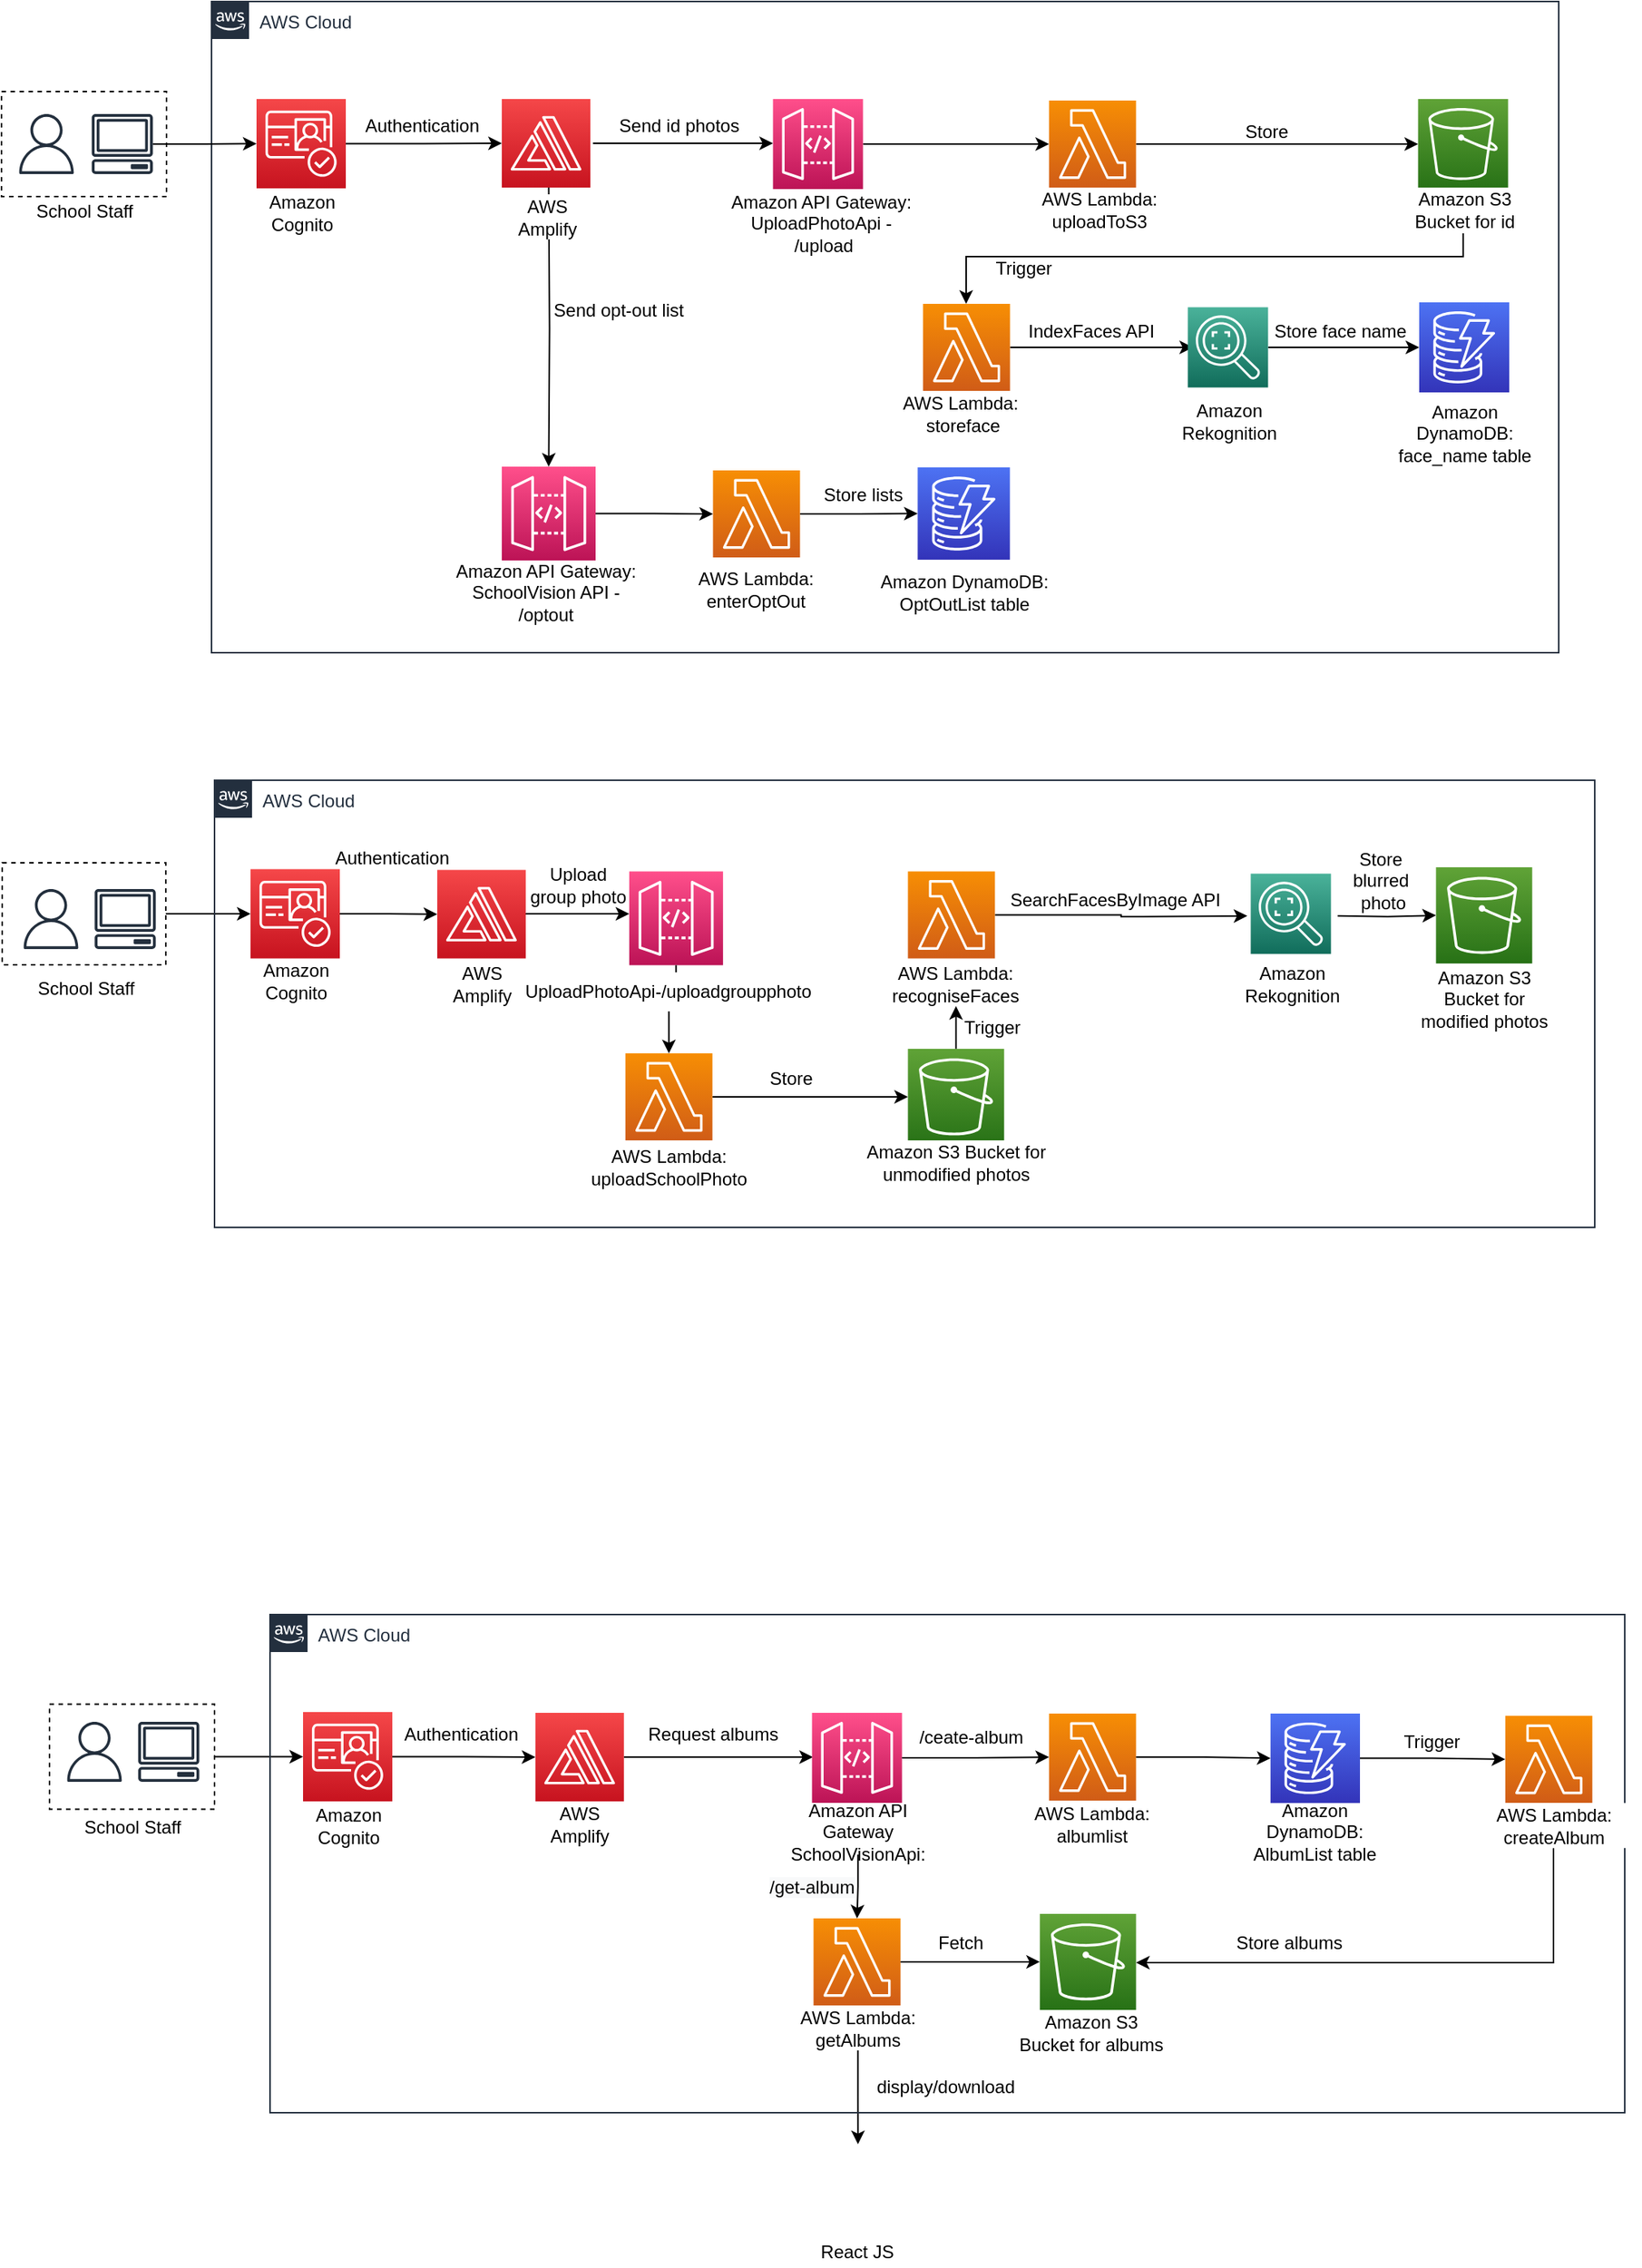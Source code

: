 <mxfile version="16.5.4" type="github">
  <diagram id="0s8Wk6ZnzA-2uvvJdeFV" name="Page-1">
    <mxGraphModel dx="1149" dy="633" grid="0" gridSize="10" guides="1" tooltips="1" connect="1" arrows="1" fold="1" page="1" pageScale="1" pageWidth="1200" pageHeight="1920" math="0" shadow="0">
      <root>
        <mxCell id="0" />
        <mxCell id="1" parent="0" />
        <mxCell id="Q5xUvwP0jopd77sharJf-6" value="AWS Cloud" style="points=[[0,0],[0.25,0],[0.5,0],[0.75,0],[1,0],[1,0.25],[1,0.5],[1,0.75],[1,1],[0.75,1],[0.5,1],[0.25,1],[0,1],[0,0.75],[0,0.5],[0,0.25]];outlineConnect=0;gradientColor=none;html=1;whiteSpace=wrap;fontSize=12;fontStyle=0;container=1;pointerEvents=0;collapsible=0;recursiveResize=0;shape=mxgraph.aws4.group;grIcon=mxgraph.aws4.group_aws_cloud_alt;strokeColor=#232F3E;fillColor=#FFFFFF;verticalAlign=top;align=left;spacingLeft=30;fontColor=#232F3E;dashed=0;" parent="1" vertex="1">
          <mxGeometry x="180" y="100" width="898" height="434" as="geometry" />
        </mxCell>
        <mxCell id="Q5xUvwP0jopd77sharJf-16" style="edgeStyle=orthogonalEdgeStyle;rounded=0;orthogonalLoop=1;jettySize=auto;html=1;" parent="Q5xUvwP0jopd77sharJf-6" target="Q5xUvwP0jopd77sharJf-12" edge="1">
          <mxGeometry relative="1" as="geometry">
            <mxPoint x="254.25" y="94.5" as="sourcePoint" />
          </mxGeometry>
        </mxCell>
        <mxCell id="Q5xUvwP0jopd77sharJf-28" style="edgeStyle=orthogonalEdgeStyle;rounded=0;orthogonalLoop=1;jettySize=auto;html=1;" parent="Q5xUvwP0jopd77sharJf-6" target="Q5xUvwP0jopd77sharJf-3" edge="1">
          <mxGeometry relative="1" as="geometry">
            <mxPoint x="224.75" y="124" as="sourcePoint" />
          </mxGeometry>
        </mxCell>
        <mxCell id="Q5xUvwP0jopd77sharJf-24" style="edgeStyle=orthogonalEdgeStyle;rounded=0;orthogonalLoop=1;jettySize=auto;html=1;" parent="Q5xUvwP0jopd77sharJf-6" source="Q5xUvwP0jopd77sharJf-5" target="Q5xUvwP0jopd77sharJf-4" edge="1">
          <mxGeometry relative="1" as="geometry">
            <Array as="points">
              <mxPoint x="834" y="170" />
              <mxPoint x="503" y="170" />
            </Array>
          </mxGeometry>
        </mxCell>
        <mxCell id="Q5xUvwP0jopd77sharJf-5" value="" style="sketch=0;points=[[0,0,0],[0.25,0,0],[0.5,0,0],[0.75,0,0],[1,0,0],[0,1,0],[0.25,1,0],[0.5,1,0],[0.75,1,0],[1,1,0],[0,0.25,0],[0,0.5,0],[0,0.75,0],[1,0.25,0],[1,0.5,0],[1,0.75,0]];outlineConnect=0;fontColor=#232F3E;gradientColor=#60A337;gradientDirection=north;fillColor=#277116;strokeColor=#ffffff;dashed=0;verticalLabelPosition=bottom;verticalAlign=top;align=center;html=1;fontSize=12;fontStyle=0;aspect=fixed;shape=mxgraph.aws4.resourceIcon;resIcon=mxgraph.aws4.s3;" parent="Q5xUvwP0jopd77sharJf-6" vertex="1">
          <mxGeometry x="804.25" y="65" width="60" height="60" as="geometry" />
        </mxCell>
        <mxCell id="Q5xUvwP0jopd77sharJf-25" style="edgeStyle=orthogonalEdgeStyle;rounded=0;orthogonalLoop=1;jettySize=auto;html=1;" parent="Q5xUvwP0jopd77sharJf-6" source="Q5xUvwP0jopd77sharJf-4" edge="1">
          <mxGeometry relative="1" as="geometry">
            <mxPoint x="654.25" y="230.5" as="targetPoint" />
          </mxGeometry>
        </mxCell>
        <mxCell id="Q5xUvwP0jopd77sharJf-4" value="" style="sketch=0;points=[[0,0,0],[0.25,0,0],[0.5,0,0],[0.75,0,0],[1,0,0],[0,1,0],[0.25,1,0],[0.5,1,0],[0.75,1,0],[1,1,0],[0,0.25,0],[0,0.5,0],[0,0.75,0],[1,0.25,0],[1,0.5,0],[1,0.75,0]];outlineConnect=0;fontColor=#232F3E;gradientColor=#F78E04;gradientDirection=north;fillColor=#D05C17;strokeColor=#ffffff;dashed=0;verticalLabelPosition=bottom;verticalAlign=top;align=center;html=1;fontSize=12;fontStyle=0;aspect=fixed;shape=mxgraph.aws4.resourceIcon;resIcon=mxgraph.aws4.lambda;" parent="Q5xUvwP0jopd77sharJf-6" vertex="1">
          <mxGeometry x="474.25" y="201.5" width="58" height="58" as="geometry" />
        </mxCell>
        <mxCell id="FnyWm62VTVFGa6tfR-ae-3" style="edgeStyle=orthogonalEdgeStyle;rounded=0;orthogonalLoop=1;jettySize=auto;html=1;entryX=0;entryY=0.5;entryDx=0;entryDy=0;entryPerimeter=0;" parent="Q5xUvwP0jopd77sharJf-6" source="Q5xUvwP0jopd77sharJf-3" target="FnyWm62VTVFGa6tfR-ae-2" edge="1">
          <mxGeometry relative="1" as="geometry" />
        </mxCell>
        <mxCell id="Q5xUvwP0jopd77sharJf-3" value="" style="sketch=0;points=[[0,0,0],[0.25,0,0],[0.5,0,0],[0.75,0,0],[1,0,0],[0,1,0],[0.25,1,0],[0.5,1,0],[0.75,1,0],[1,1,0],[0,0.25,0],[0,0.5,0],[0,0.75,0],[1,0.25,0],[1,0.5,0],[1,0.75,0]];outlineConnect=0;fontColor=#232F3E;gradientColor=#FF4F8B;gradientDirection=north;fillColor=#BC1356;strokeColor=#ffffff;dashed=0;verticalLabelPosition=bottom;verticalAlign=top;align=center;html=1;fontSize=12;fontStyle=0;aspect=fixed;shape=mxgraph.aws4.resourceIcon;resIcon=mxgraph.aws4.api_gateway;" parent="Q5xUvwP0jopd77sharJf-6" vertex="1">
          <mxGeometry x="193.5" y="310" width="62.5" height="62.5" as="geometry" />
        </mxCell>
        <mxCell id="Q5xUvwP0jopd77sharJf-1" value="" style="sketch=0;points=[[0,0,0],[0.25,0,0],[0.5,0,0],[0.75,0,0],[1,0,0],[0,1,0],[0.25,1,0],[0.5,1,0],[0.75,1,0],[1,1,0],[0,0.25,0],[0,0.5,0],[0,0.75,0],[1,0.25,0],[1,0.5,0],[1,0.75,0]];outlineConnect=0;fontColor=#232F3E;gradientColor=#4D72F3;gradientDirection=north;fillColor=#3334B9;strokeColor=#ffffff;dashed=0;verticalLabelPosition=bottom;verticalAlign=top;align=center;html=1;fontSize=12;fontStyle=0;aspect=fixed;shape=mxgraph.aws4.resourceIcon;resIcon=mxgraph.aws4.dynamodb;" parent="Q5xUvwP0jopd77sharJf-6" vertex="1">
          <mxGeometry x="805" y="200.5" width="60" height="60" as="geometry" />
        </mxCell>
        <mxCell id="FnyWm62VTVFGa6tfR-ae-7" style="edgeStyle=orthogonalEdgeStyle;rounded=0;orthogonalLoop=1;jettySize=auto;html=1;entryX=0;entryY=0.5;entryDx=0;entryDy=0;entryPerimeter=0;" parent="Q5xUvwP0jopd77sharJf-6" source="Q5xUvwP0jopd77sharJf-12" target="FnyWm62VTVFGa6tfR-ae-6" edge="1">
          <mxGeometry relative="1" as="geometry" />
        </mxCell>
        <mxCell id="Q5xUvwP0jopd77sharJf-12" value="" style="sketch=0;points=[[0,0,0],[0.25,0,0],[0.5,0,0],[0.75,0,0],[1,0,0],[0,1,0],[0.25,1,0],[0.5,1,0],[0.75,1,0],[1,1,0],[0,0.25,0],[0,0.5,0],[0,0.75,0],[1,0.25,0],[1,0.5,0],[1,0.75,0]];outlineConnect=0;fontColor=#232F3E;gradientColor=#FF4F8B;gradientDirection=north;fillColor=#BC1356;strokeColor=#ffffff;dashed=0;verticalLabelPosition=bottom;verticalAlign=top;align=center;html=1;fontSize=12;fontStyle=0;aspect=fixed;shape=mxgraph.aws4.resourceIcon;resIcon=mxgraph.aws4.api_gateway;" parent="Q5xUvwP0jopd77sharJf-6" vertex="1">
          <mxGeometry x="374.25" y="65" width="60" height="60" as="geometry" />
        </mxCell>
        <mxCell id="Q5xUvwP0jopd77sharJf-36" style="edgeStyle=orthogonalEdgeStyle;rounded=0;orthogonalLoop=1;jettySize=auto;html=1;exitX=1;exitY=0.5;exitDx=0;exitDy=0;exitPerimeter=0;" parent="Q5xUvwP0jopd77sharJf-6" source="Q5xUvwP0jopd77sharJf-148" target="Q5xUvwP0jopd77sharJf-1" edge="1">
          <mxGeometry relative="1" as="geometry">
            <mxPoint x="714.47" y="230.5" as="sourcePoint" />
          </mxGeometry>
        </mxCell>
        <mxCell id="Q5xUvwP0jopd77sharJf-17" value="Send id photos&amp;nbsp;" style="text;html=1;align=center;verticalAlign=middle;resizable=0;points=[];autosize=1;strokeColor=none;fillColor=none;" parent="Q5xUvwP0jopd77sharJf-6" vertex="1">
          <mxGeometry x="263" y="73" width="100" height="20" as="geometry" />
        </mxCell>
        <mxCell id="Q5xUvwP0jopd77sharJf-22" value="Trigger" style="text;html=1;align=center;verticalAlign=middle;resizable=0;points=[];autosize=1;strokeColor=none;fillColor=none;" parent="Q5xUvwP0jopd77sharJf-6" vertex="1">
          <mxGeometry x="516" y="167.5" width="50" height="20" as="geometry" />
        </mxCell>
        <mxCell id="Q5xUvwP0jopd77sharJf-30" value="Send opt-out list" style="text;html=1;align=center;verticalAlign=middle;resizable=0;points=[];autosize=1;strokeColor=none;fillColor=none;" parent="Q5xUvwP0jopd77sharJf-6" vertex="1">
          <mxGeometry x="222" y="197" width="97" height="17" as="geometry" />
        </mxCell>
        <mxCell id="Q5xUvwP0jopd77sharJf-34" value="Store lists" style="text;html=1;align=center;verticalAlign=middle;resizable=0;points=[];autosize=1;strokeColor=none;fillColor=none;" parent="Q5xUvwP0jopd77sharJf-6" vertex="1">
          <mxGeometry x="399.25" y="318.75" width="70" height="20" as="geometry" />
        </mxCell>
        <mxCell id="Q5xUvwP0jopd77sharJf-35" value="" style="sketch=0;points=[[0,0,0],[0.25,0,0],[0.5,0,0],[0.75,0,0],[1,0,0],[0,1,0],[0.25,1,0],[0.5,1,0],[0.75,1,0],[1,1,0],[0,0.25,0],[0,0.5,0],[0,0.75,0],[1,0.25,0],[1,0.5,0],[1,0.75,0]];outlineConnect=0;fontColor=#232F3E;gradientColor=#4D72F3;gradientDirection=north;fillColor=#3334B9;strokeColor=#ffffff;dashed=0;verticalLabelPosition=bottom;verticalAlign=top;align=center;html=1;fontSize=12;fontStyle=0;aspect=fixed;shape=mxgraph.aws4.resourceIcon;resIcon=mxgraph.aws4.dynamodb;" parent="Q5xUvwP0jopd77sharJf-6" vertex="1">
          <mxGeometry x="470.68" y="310.5" width="61.5" height="61.5" as="geometry" />
        </mxCell>
        <mxCell id="Q5xUvwP0jopd77sharJf-26" value="IndexFaces API" style="text;html=1;align=center;verticalAlign=middle;resizable=0;points=[];autosize=1;strokeColor=none;fillColor=none;" parent="Q5xUvwP0jopd77sharJf-6" vertex="1">
          <mxGeometry x="536.24" y="210" width="100" height="20" as="geometry" />
        </mxCell>
        <mxCell id="Q5xUvwP0jopd77sharJf-20" value="Store" style="text;html=1;align=center;verticalAlign=middle;resizable=0;points=[];autosize=1;strokeColor=none;fillColor=none;" parent="Q5xUvwP0jopd77sharJf-6" vertex="1">
          <mxGeometry x="683.25" y="76.5" width="40" height="20" as="geometry" />
        </mxCell>
        <mxCell id="Q5xUvwP0jopd77sharJf-37" value="Store face name" style="text;html=1;align=center;verticalAlign=middle;resizable=0;points=[];autosize=1;strokeColor=none;fillColor=none;" parent="Q5xUvwP0jopd77sharJf-6" vertex="1">
          <mxGeometry x="702" y="210" width="100" height="20" as="geometry" />
        </mxCell>
        <mxCell id="Q5xUvwP0jopd77sharJf-128" value="AWS Amplify" style="text;html=1;strokeColor=none;fillColor=#FFFFFF;align=center;verticalAlign=middle;whiteSpace=wrap;rounded=0;" parent="Q5xUvwP0jopd77sharJf-6" vertex="1">
          <mxGeometry x="193.5" y="128.5" width="60" height="30" as="geometry" />
        </mxCell>
        <mxCell id="Q5xUvwP0jopd77sharJf-132" value="Amazon API Gateway:&lt;br&gt;SchoolVision API -&lt;br&gt;/optout" style="text;html=1;strokeColor=none;fillColor=#FFFFFF;align=center;verticalAlign=middle;whiteSpace=wrap;rounded=0;" parent="Q5xUvwP0jopd77sharJf-6" vertex="1">
          <mxGeometry x="159" y="378.75" width="128" height="30" as="geometry" />
        </mxCell>
        <mxCell id="Q5xUvwP0jopd77sharJf-134" value="Amazon API Gateway:&lt;br&gt;UploadPhotoApi -&lt;br&gt;&amp;nbsp;/upload" style="text;html=1;strokeColor=none;fillColor=#FFFFFF;align=center;verticalAlign=middle;whiteSpace=wrap;rounded=0;" parent="Q5xUvwP0jopd77sharJf-6" vertex="1">
          <mxGeometry x="334.13" y="128.5" width="145.12" height="39" as="geometry" />
        </mxCell>
        <mxCell id="Q5xUvwP0jopd77sharJf-136" value="AWS Lambda:&amp;nbsp;&lt;br&gt;storeface" style="text;html=1;strokeColor=none;fillColor=#FFFFFF;align=center;verticalAlign=middle;whiteSpace=wrap;rounded=0;" parent="Q5xUvwP0jopd77sharJf-6" vertex="1">
          <mxGeometry x="450.25" y="259.5" width="102.37" height="30" as="geometry" />
        </mxCell>
        <mxCell id="Q5xUvwP0jopd77sharJf-138" value="Amazon DynamoDB:&lt;br&gt;OptOutList table" style="text;html=1;strokeColor=none;fillColor=#FFFFFF;align=center;verticalAlign=middle;whiteSpace=wrap;rounded=0;" parent="Q5xUvwP0jopd77sharJf-6" vertex="1">
          <mxGeometry x="439.56" y="378.75" width="123.75" height="30" as="geometry" />
        </mxCell>
        <mxCell id="Q5xUvwP0jopd77sharJf-139" value="Amazon DynamoDB:&lt;br&gt;face_name table" style="text;html=1;strokeColor=none;fillColor=#FFFFFF;align=center;verticalAlign=middle;whiteSpace=wrap;rounded=0;" parent="Q5xUvwP0jopd77sharJf-6" vertex="1">
          <mxGeometry x="788.5" y="262.5" width="93" height="50" as="geometry" />
        </mxCell>
        <mxCell id="Q5xUvwP0jopd77sharJf-140" value="Amazon S3 Bucket for id" style="text;html=1;strokeColor=none;fillColor=#FFFFFF;align=center;verticalAlign=middle;whiteSpace=wrap;rounded=0;" parent="Q5xUvwP0jopd77sharJf-6" vertex="1">
          <mxGeometry x="798.5" y="124" width="73" height="30.5" as="geometry" />
        </mxCell>
        <mxCell id="Q5xUvwP0jopd77sharJf-147" value="Amazon Rekognition" style="text;html=1;strokeColor=none;fillColor=#FFFFFF;align=center;verticalAlign=middle;whiteSpace=wrap;rounded=0;" parent="Q5xUvwP0jopd77sharJf-6" vertex="1">
          <mxGeometry x="647.99" y="264.5" width="60.75" height="30" as="geometry" />
        </mxCell>
        <mxCell id="Q5xUvwP0jopd77sharJf-148" value="" style="sketch=0;points=[[0,0,0],[0.25,0,0],[0.5,0,0],[0.75,0,0],[1,0,0],[0,1,0],[0.25,1,0],[0.5,1,0],[0.75,1,0],[1,1,0],[0,0.25,0],[0,0.5,0],[0,0.75,0],[1,0.25,0],[1,0.5,0],[1,0.75,0]];outlineConnect=0;fontColor=#232F3E;gradientColor=#4AB29A;gradientDirection=north;fillColor=#116D5B;strokeColor=#ffffff;dashed=0;verticalLabelPosition=bottom;verticalAlign=top;align=center;html=1;fontSize=12;fontStyle=0;aspect=fixed;shape=mxgraph.aws4.resourceIcon;resIcon=mxgraph.aws4.rekognition_2;labelBackgroundColor=none;" parent="Q5xUvwP0jopd77sharJf-6" vertex="1">
          <mxGeometry x="650.75" y="203.75" width="53.5" height="53.5" as="geometry" />
        </mxCell>
        <mxCell id="UdzQwvJpdMNRFKDEHR6S-1" value="" style="sketch=0;points=[[0,0,0],[0.25,0,0],[0.5,0,0],[0.75,0,0],[1,0,0],[0,1,0],[0.25,1,0],[0.5,1,0],[0.75,1,0],[1,1,0],[0,0.25,0],[0,0.5,0],[0,0.75,0],[1,0.25,0],[1,0.5,0],[1,0.75,0]];outlineConnect=0;fontColor=#232F3E;gradientColor=#F54749;gradientDirection=north;fillColor=#C7131F;strokeColor=#ffffff;dashed=0;verticalLabelPosition=bottom;verticalAlign=top;align=center;html=1;fontSize=12;fontStyle=0;aspect=fixed;shape=mxgraph.aws4.resourceIcon;resIcon=mxgraph.aws4.amplify;" parent="Q5xUvwP0jopd77sharJf-6" vertex="1">
          <mxGeometry x="193.5" y="65" width="59" height="59" as="geometry" />
        </mxCell>
        <mxCell id="FnyWm62VTVFGa6tfR-ae-4" style="edgeStyle=orthogonalEdgeStyle;rounded=0;orthogonalLoop=1;jettySize=auto;html=1;" parent="Q5xUvwP0jopd77sharJf-6" source="FnyWm62VTVFGa6tfR-ae-2" target="Q5xUvwP0jopd77sharJf-35" edge="1">
          <mxGeometry relative="1" as="geometry" />
        </mxCell>
        <mxCell id="FnyWm62VTVFGa6tfR-ae-2" value="" style="sketch=0;points=[[0,0,0],[0.25,0,0],[0.5,0,0],[0.75,0,0],[1,0,0],[0,1,0],[0.25,1,0],[0.5,1,0],[0.75,1,0],[1,1,0],[0,0.25,0],[0,0.5,0],[0,0.75,0],[1,0.25,0],[1,0.5,0],[1,0.75,0]];outlineConnect=0;fontColor=#232F3E;gradientColor=#F78E04;gradientDirection=north;fillColor=#D05C17;strokeColor=#ffffff;dashed=0;verticalLabelPosition=bottom;verticalAlign=top;align=center;html=1;fontSize=12;fontStyle=0;aspect=fixed;shape=mxgraph.aws4.resourceIcon;resIcon=mxgraph.aws4.lambda;" parent="Q5xUvwP0jopd77sharJf-6" vertex="1">
          <mxGeometry x="334.25" y="312.5" width="58" height="58" as="geometry" />
        </mxCell>
        <mxCell id="FnyWm62VTVFGa6tfR-ae-5" value="AWS Lambda:&lt;br&gt;enterOptOut" style="text;html=1;strokeColor=none;fillColor=#FFFFFF;align=center;verticalAlign=middle;whiteSpace=wrap;rounded=0;" parent="Q5xUvwP0jopd77sharJf-6" vertex="1">
          <mxGeometry x="305.37" y="376.75" width="115.75" height="30" as="geometry" />
        </mxCell>
        <mxCell id="FnyWm62VTVFGa6tfR-ae-8" style="edgeStyle=orthogonalEdgeStyle;rounded=0;orthogonalLoop=1;jettySize=auto;html=1;" parent="Q5xUvwP0jopd77sharJf-6" source="FnyWm62VTVFGa6tfR-ae-6" target="Q5xUvwP0jopd77sharJf-5" edge="1">
          <mxGeometry relative="1" as="geometry" />
        </mxCell>
        <mxCell id="FnyWm62VTVFGa6tfR-ae-6" value="" style="sketch=0;points=[[0,0,0],[0.25,0,0],[0.5,0,0],[0.75,0,0],[1,0,0],[0,1,0],[0.25,1,0],[0.5,1,0],[0.75,1,0],[1,1,0],[0,0.25,0],[0,0.5,0],[0,0.75,0],[1,0.25,0],[1,0.5,0],[1,0.75,0]];outlineConnect=0;fontColor=#232F3E;gradientColor=#F78E04;gradientDirection=north;fillColor=#D05C17;strokeColor=#ffffff;dashed=0;verticalLabelPosition=bottom;verticalAlign=top;align=center;html=1;fontSize=12;fontStyle=0;aspect=fixed;shape=mxgraph.aws4.resourceIcon;resIcon=mxgraph.aws4.lambda;" parent="Q5xUvwP0jopd77sharJf-6" vertex="1">
          <mxGeometry x="558.25" y="66" width="58" height="58" as="geometry" />
        </mxCell>
        <mxCell id="FnyWm62VTVFGa6tfR-ae-9" value="AWS Lambda:&lt;br&gt;uploadToS3" style="text;html=1;strokeColor=none;fillColor=#FFFFFF;align=center;verticalAlign=middle;whiteSpace=wrap;rounded=0;" parent="Q5xUvwP0jopd77sharJf-6" vertex="1">
          <mxGeometry x="536.24" y="124" width="111.75" height="30" as="geometry" />
        </mxCell>
        <mxCell id="UbKPj2T2z4bruhZWwoyb-1" style="edgeStyle=orthogonalEdgeStyle;rounded=0;orthogonalLoop=1;jettySize=auto;html=1;entryX=0;entryY=0.5;entryDx=0;entryDy=0;entryPerimeter=0;" edge="1" parent="Q5xUvwP0jopd77sharJf-6" source="udFu75R_qvl8o7ZPTZK6-70" target="UdzQwvJpdMNRFKDEHR6S-1">
          <mxGeometry relative="1" as="geometry" />
        </mxCell>
        <mxCell id="udFu75R_qvl8o7ZPTZK6-70" value="" style="sketch=0;points=[[0,0,0],[0.25,0,0],[0.5,0,0],[0.75,0,0],[1,0,0],[0,1,0],[0.25,1,0],[0.5,1,0],[0.75,1,0],[1,1,0],[0,0.25,0],[0,0.5,0],[0,0.75,0],[1,0.25,0],[1,0.5,0],[1,0.75,0]];outlineConnect=0;fontColor=#232F3E;gradientColor=#F54749;gradientDirection=north;fillColor=#C7131F;strokeColor=#ffffff;dashed=0;verticalLabelPosition=bottom;verticalAlign=top;align=center;html=1;fontSize=12;fontStyle=0;aspect=fixed;shape=mxgraph.aws4.resourceIcon;resIcon=mxgraph.aws4.cognito;" parent="Q5xUvwP0jopd77sharJf-6" vertex="1">
          <mxGeometry x="30" y="65" width="59.5" height="59.5" as="geometry" />
        </mxCell>
        <mxCell id="Q5xUvwP0jopd77sharJf-15" value="Authentication" style="text;html=1;align=center;verticalAlign=middle;resizable=0;points=[];autosize=1;strokeColor=none;fillColor=none;" parent="Q5xUvwP0jopd77sharJf-6" vertex="1">
          <mxGeometry x="95" y="73" width="90" height="20" as="geometry" />
        </mxCell>
        <mxCell id="udFu75R_qvl8o7ZPTZK6-73" value="Amazon &lt;br&gt;Cognito" style="text;html=1;align=center;verticalAlign=middle;resizable=0;points=[];autosize=1;strokeColor=none;fillColor=none;" parent="Q5xUvwP0jopd77sharJf-6" vertex="1">
          <mxGeometry x="32.75" y="125.5" width="54" height="31" as="geometry" />
        </mxCell>
        <mxCell id="Q5xUvwP0jopd77sharJf-113" value="" style="fontStyle=0;dashed=1;fillColor=none;" parent="1" vertex="1">
          <mxGeometry x="40" y="160" width="110" height="70" as="geometry" />
        </mxCell>
        <mxCell id="Q5xUvwP0jopd77sharJf-8" value="" style="sketch=0;outlineConnect=0;fontColor=#232F3E;gradientColor=none;fillColor=#232F3D;strokeColor=none;dashed=0;verticalLabelPosition=bottom;verticalAlign=top;align=center;html=1;fontSize=12;fontStyle=0;aspect=fixed;pointerEvents=1;shape=mxgraph.aws4.user;" parent="1" vertex="1">
          <mxGeometry x="50" y="175" width="40" height="40" as="geometry" />
        </mxCell>
        <mxCell id="udFu75R_qvl8o7ZPTZK6-72" style="edgeStyle=orthogonalEdgeStyle;rounded=0;orthogonalLoop=1;jettySize=auto;html=1;" parent="1" source="Q5xUvwP0jopd77sharJf-9" target="udFu75R_qvl8o7ZPTZK6-70" edge="1">
          <mxGeometry relative="1" as="geometry" />
        </mxCell>
        <mxCell id="Q5xUvwP0jopd77sharJf-9" value="" style="sketch=0;outlineConnect=0;fontColor=#232F3E;gradientColor=none;fillColor=#232F3D;strokeColor=none;dashed=0;verticalLabelPosition=bottom;verticalAlign=top;align=center;html=1;fontSize=12;fontStyle=0;aspect=fixed;pointerEvents=1;shape=mxgraph.aws4.client;" parent="1" vertex="1">
          <mxGeometry x="100" y="175" width="41.06" height="40" as="geometry" />
        </mxCell>
        <mxCell id="UdzQwvJpdMNRFKDEHR6S-3" value="School Staff" style="text;html=1;align=center;verticalAlign=middle;resizable=0;points=[];autosize=1;strokeColor=none;fillColor=none;" parent="1" vertex="1">
          <mxGeometry x="55" y="230" width="80" height="20" as="geometry" />
        </mxCell>
        <mxCell id="udFu75R_qvl8o7ZPTZK6-37" style="edgeStyle=orthogonalEdgeStyle;rounded=0;orthogonalLoop=1;jettySize=auto;html=1;" parent="1" source="udFu75R_qvl8o7ZPTZK6-38" target="udFu75R_qvl8o7ZPTZK6-39" edge="1">
          <mxGeometry relative="1" as="geometry" />
        </mxCell>
        <mxCell id="udFu75R_qvl8o7ZPTZK6-39" value="" style="shape=image;html=1;verticalAlign=top;verticalLabelPosition=bottom;labelBackgroundColor=#ffffff;imageAspect=0;aspect=fixed;image=https://cdn1.iconfinder.com/data/icons/unicons-line-vol-5/24/react-128.png" parent="1" vertex="1">
          <mxGeometry x="575.89" y="1528" width="70" height="70" as="geometry" />
        </mxCell>
        <mxCell id="udFu75R_qvl8o7ZPTZK6-55" value="" style="sketch=0;outlineConnect=0;fontColor=#232F3E;gradientColor=none;fillColor=#232F3D;strokeColor=none;dashed=0;verticalLabelPosition=bottom;verticalAlign=top;align=center;html=1;fontSize=12;fontStyle=0;aspect=fixed;pointerEvents=1;shape=mxgraph.aws4.user;" parent="1" vertex="1">
          <mxGeometry x="53" y="691.5" width="40" height="40" as="geometry" />
        </mxCell>
        <mxCell id="udFu75R_qvl8o7ZPTZK6-57" value="" style="sketch=0;outlineConnect=0;fontColor=#232F3E;gradientColor=none;fillColor=#232F3D;strokeColor=none;dashed=0;verticalLabelPosition=bottom;verticalAlign=top;align=center;html=1;fontSize=12;fontStyle=0;aspect=fixed;pointerEvents=1;shape=mxgraph.aws4.client;" parent="1" vertex="1">
          <mxGeometry x="101.94" y="691.5" width="41.06" height="40" as="geometry" />
        </mxCell>
        <mxCell id="udFu75R_qvl8o7ZPTZK6-58" value="School Staff" style="text;html=1;align=center;verticalAlign=middle;resizable=0;points=[];autosize=1;strokeColor=none;fillColor=none;" parent="1" vertex="1">
          <mxGeometry x="56.06" y="748" width="80" height="20" as="geometry" />
        </mxCell>
        <mxCell id="udFu75R_qvl8o7ZPTZK6-60" value="" style="sketch=0;outlineConnect=0;fontColor=#232F3E;gradientColor=none;fillColor=#232F3D;strokeColor=none;dashed=0;verticalLabelPosition=bottom;verticalAlign=top;align=center;html=1;fontSize=12;fontStyle=0;aspect=fixed;pointerEvents=1;shape=mxgraph.aws4.user;" parent="1" vertex="1">
          <mxGeometry x="82" y="1246.5" width="40" height="40" as="geometry" />
        </mxCell>
        <mxCell id="udFu75R_qvl8o7ZPTZK6-61" value="" style="sketch=0;outlineConnect=0;fontColor=#232F3E;gradientColor=none;fillColor=#232F3D;strokeColor=none;dashed=0;verticalLabelPosition=bottom;verticalAlign=top;align=center;html=1;fontSize=12;fontStyle=0;aspect=fixed;pointerEvents=1;shape=mxgraph.aws4.client;" parent="1" vertex="1">
          <mxGeometry x="130.94" y="1246.5" width="41.06" height="40" as="geometry" />
        </mxCell>
        <mxCell id="udFu75R_qvl8o7ZPTZK6-62" value="School Staff" style="text;html=1;align=center;verticalAlign=middle;resizable=0;points=[];autosize=1;strokeColor=none;fillColor=none;" parent="1" vertex="1">
          <mxGeometry x="87" y="1306.5" width="80" height="20" as="geometry" />
        </mxCell>
        <mxCell id="udFu75R_qvl8o7ZPTZK6-63" value="React JS" style="text;html=1;align=center;verticalAlign=middle;resizable=0;points=[];autosize=1;strokeColor=none;fillColor=none;" parent="1" vertex="1">
          <mxGeometry x="579.51" y="1589.5" width="60" height="20" as="geometry" />
        </mxCell>
        <mxCell id="udFu75R_qvl8o7ZPTZK6-80" style="edgeStyle=orthogonalEdgeStyle;rounded=0;orthogonalLoop=1;jettySize=auto;html=1;" parent="1" source="udFu75R_qvl8o7ZPTZK6-65" target="udFu75R_qvl8o7ZPTZK6-74" edge="1">
          <mxGeometry relative="1" as="geometry" />
        </mxCell>
        <mxCell id="udFu75R_qvl8o7ZPTZK6-65" value="" style="fontStyle=0;dashed=1;fillColor=none;" parent="1" vertex="1">
          <mxGeometry x="40.47" y="674" width="109.06" height="68" as="geometry" />
        </mxCell>
        <mxCell id="UbKPj2T2z4bruhZWwoyb-4" style="edgeStyle=orthogonalEdgeStyle;rounded=0;orthogonalLoop=1;jettySize=auto;html=1;" edge="1" parent="1" source="udFu75R_qvl8o7ZPTZK6-66" target="udFu75R_qvl8o7ZPTZK6-76">
          <mxGeometry relative="1" as="geometry" />
        </mxCell>
        <mxCell id="udFu75R_qvl8o7ZPTZK6-66" value="" style="fontStyle=0;dashed=1;fillColor=none;" parent="1" vertex="1">
          <mxGeometry x="72" y="1234.75" width="110" height="70" as="geometry" />
        </mxCell>
        <mxCell id="udFu75R_qvl8o7ZPTZK6-67" value="AWS Cloud" style="points=[[0,0],[0.25,0],[0.5,0],[0.75,0],[1,0],[1,0.25],[1,0.5],[1,0.75],[1,1],[0.75,1],[0.5,1],[0.25,1],[0,1],[0,0.75],[0,0.5],[0,0.25]];outlineConnect=0;gradientColor=none;html=1;whiteSpace=wrap;fontSize=12;fontStyle=0;container=1;pointerEvents=0;collapsible=0;recursiveResize=0;shape=mxgraph.aws4.group;grIcon=mxgraph.aws4.group_aws_cloud_alt;strokeColor=#232F3E;fillColor=none;verticalAlign=top;align=left;spacingLeft=30;fontColor=#232F3E;dashed=0;" parent="1" vertex="1">
          <mxGeometry x="182" y="619" width="920" height="298" as="geometry" />
        </mxCell>
        <mxCell id="udFu75R_qvl8o7ZPTZK6-8" value="Authentication" style="text;html=1;align=center;verticalAlign=middle;resizable=0;points=[];autosize=1;strokeColor=none;fillColor=none;" parent="udFu75R_qvl8o7ZPTZK6-67" vertex="1">
          <mxGeometry x="73" y="42.25" width="90" height="20" as="geometry" />
        </mxCell>
        <mxCell id="udFu75R_qvl8o7ZPTZK6-75" value="Amazon &lt;br&gt;Cognito" style="text;html=1;align=center;verticalAlign=middle;resizable=0;points=[];autosize=1;strokeColor=none;fillColor=none;" parent="udFu75R_qvl8o7ZPTZK6-67" vertex="1">
          <mxGeometry x="26.75" y="118.75" width="54" height="31" as="geometry" />
        </mxCell>
        <mxCell id="UbKPj2T2z4bruhZWwoyb-2" style="edgeStyle=orthogonalEdgeStyle;rounded=0;orthogonalLoop=1;jettySize=auto;html=1;" edge="1" parent="udFu75R_qvl8o7ZPTZK6-67" source="udFu75R_qvl8o7ZPTZK6-74" target="udFu75R_qvl8o7ZPTZK6-24">
          <mxGeometry relative="1" as="geometry" />
        </mxCell>
        <mxCell id="udFu75R_qvl8o7ZPTZK6-74" value="" style="sketch=0;points=[[0,0,0],[0.25,0,0],[0.5,0,0],[0.75,0,0],[1,0,0],[0,1,0],[0.25,1,0],[0.5,1,0],[0.75,1,0],[1,1,0],[0,0.25,0],[0,0.5,0],[0,0.75,0],[1,0.25,0],[1,0.5,0],[1,0.75,0]];outlineConnect=0;fontColor=#232F3E;gradientColor=#F54749;gradientDirection=north;fillColor=#C7131F;strokeColor=#ffffff;dashed=0;verticalLabelPosition=bottom;verticalAlign=top;align=center;html=1;fontSize=12;fontStyle=0;aspect=fixed;shape=mxgraph.aws4.resourceIcon;resIcon=mxgraph.aws4.cognito;" parent="udFu75R_qvl8o7ZPTZK6-67" vertex="1">
          <mxGeometry x="24" y="59.25" width="59.5" height="59.5" as="geometry" />
        </mxCell>
        <mxCell id="udFu75R_qvl8o7ZPTZK6-1" value="" style="sketch=0;points=[[0,0,0],[0.25,0,0],[0.5,0,0],[0.75,0,0],[1,0,0],[0,1,0],[0.25,1,0],[0.5,1,0],[0.75,1,0],[1,1,0],[0,0.25,0],[0,0.5,0],[0,0.75,0],[1,0.25,0],[1,0.5,0],[1,0.75,0]];outlineConnect=0;fontColor=#232F3E;gradientColor=#FF4F8B;gradientDirection=north;fillColor=#BC1356;strokeColor=#ffffff;dashed=0;verticalLabelPosition=bottom;verticalAlign=top;align=center;html=1;fontSize=12;fontStyle=0;aspect=fixed;shape=mxgraph.aws4.resourceIcon;resIcon=mxgraph.aws4.api_gateway;" parent="udFu75R_qvl8o7ZPTZK6-67" vertex="1">
          <mxGeometry x="276.44" y="60.75" width="62.5" height="62.5" as="geometry" />
        </mxCell>
        <mxCell id="udFu75R_qvl8o7ZPTZK6-2" style="edgeStyle=orthogonalEdgeStyle;rounded=0;orthogonalLoop=1;jettySize=auto;html=1;" parent="udFu75R_qvl8o7ZPTZK6-67" source="udFu75R_qvl8o7ZPTZK6-3" edge="1">
          <mxGeometry relative="1" as="geometry">
            <mxPoint x="688.44" y="90.435" as="targetPoint" />
          </mxGeometry>
        </mxCell>
        <mxCell id="udFu75R_qvl8o7ZPTZK6-3" value="" style="sketch=0;points=[[0,0,0],[0.25,0,0],[0.5,0,0],[0.75,0,0],[1,0,0],[0,1,0],[0.25,1,0],[0.5,1,0],[0.75,1,0],[1,1,0],[0,0.25,0],[0,0.5,0],[0,0.75,0],[1,0.25,0],[1,0.5,0],[1,0.75,0]];outlineConnect=0;fontColor=#232F3E;gradientColor=#F78E04;gradientDirection=north;fillColor=#D05C17;strokeColor=#ffffff;dashed=0;verticalLabelPosition=bottom;verticalAlign=top;align=center;html=1;fontSize=12;fontStyle=0;aspect=fixed;shape=mxgraph.aws4.resourceIcon;resIcon=mxgraph.aws4.lambda;" parent="udFu75R_qvl8o7ZPTZK6-67" vertex="1">
          <mxGeometry x="462.19" y="60.75" width="58" height="58" as="geometry" />
        </mxCell>
        <mxCell id="udFu75R_qvl8o7ZPTZK6-4" value="" style="edgeStyle=orthogonalEdgeStyle;rounded=0;orthogonalLoop=1;jettySize=auto;html=1;" parent="udFu75R_qvl8o7ZPTZK6-67" target="udFu75R_qvl8o7ZPTZK6-6" edge="1">
          <mxGeometry relative="1" as="geometry">
            <mxPoint x="748.66" y="90.435" as="sourcePoint" />
          </mxGeometry>
        </mxCell>
        <mxCell id="udFu75R_qvl8o7ZPTZK6-5" style="edgeStyle=orthogonalEdgeStyle;rounded=0;orthogonalLoop=1;jettySize=auto;html=1;" parent="udFu75R_qvl8o7ZPTZK6-67" target="udFu75R_qvl8o7ZPTZK6-1" edge="1">
          <mxGeometry relative="1" as="geometry">
            <mxPoint x="238.44" y="89" as="sourcePoint" />
            <Array as="points">
              <mxPoint x="198.44" y="89" />
              <mxPoint x="198.44" y="89" />
            </Array>
          </mxGeometry>
        </mxCell>
        <mxCell id="udFu75R_qvl8o7ZPTZK6-6" value="" style="sketch=0;points=[[0,0,0],[0.25,0,0],[0.5,0,0],[0.75,0,0],[1,0,0],[0,1,0],[0.25,1,0],[0.5,1,0],[0.75,1,0],[1,1,0],[0,0.25,0],[0,0.5,0],[0,0.75,0],[1,0.25,0],[1,0.5,0],[1,0.75,0]];outlineConnect=0;fontColor=#232F3E;gradientColor=#60A337;gradientDirection=north;fillColor=#277116;strokeColor=#ffffff;dashed=0;verticalLabelPosition=bottom;verticalAlign=top;align=center;html=1;fontSize=12;fontStyle=0;aspect=fixed;shape=mxgraph.aws4.resourceIcon;resIcon=mxgraph.aws4.s3;" parent="udFu75R_qvl8o7ZPTZK6-67" vertex="1">
          <mxGeometry x="814.19" y="58" width="64.12" height="64.12" as="geometry" />
        </mxCell>
        <mxCell id="udFu75R_qvl8o7ZPTZK6-7" value="SearchFacesByImage API" style="text;html=1;align=center;verticalAlign=middle;resizable=0;points=[];autosize=1;strokeColor=none;fillColor=none;" parent="udFu75R_qvl8o7ZPTZK6-67" vertex="1">
          <mxGeometry x="520.19" y="70" width="160" height="20" as="geometry" />
        </mxCell>
        <mxCell id="udFu75R_qvl8o7ZPTZK6-9" value="AWS Amplify" style="text;html=1;strokeColor=none;fillColor=#FFFFFF;align=center;verticalAlign=middle;whiteSpace=wrap;rounded=0;" parent="udFu75R_qvl8o7ZPTZK6-67" vertex="1">
          <mxGeometry x="148.44" y="120.5" width="60.75" height="30" as="geometry" />
        </mxCell>
        <mxCell id="udFu75R_qvl8o7ZPTZK6-10" value="AWS Lambda:&lt;br&gt;recogniseFaces" style="text;html=1;strokeColor=none;fillColor=#FFFFFF;align=center;verticalAlign=middle;whiteSpace=wrap;rounded=0;" parent="udFu75R_qvl8o7ZPTZK6-67" vertex="1">
          <mxGeometry x="450.24" y="120.5" width="88" height="30" as="geometry" />
        </mxCell>
        <mxCell id="udFu75R_qvl8o7ZPTZK6-11" value="Amazon S3 Bucket for modified photos" style="text;html=1;strokeColor=none;fillColor=#FFFFFF;align=center;verticalAlign=middle;whiteSpace=wrap;rounded=0;" parent="udFu75R_qvl8o7ZPTZK6-67" vertex="1">
          <mxGeometry x="796.62" y="131" width="99.25" height="30" as="geometry" />
        </mxCell>
        <mxCell id="udFu75R_qvl8o7ZPTZK6-12" value="" style="sketch=0;points=[[0,0,0],[0.25,0,0],[0.5,0,0],[0.75,0,0],[1,0,0],[0,1,0],[0.25,1,0],[0.5,1,0],[0.75,1,0],[1,1,0],[0,0.25,0],[0,0.5,0],[0,0.75,0],[1,0.25,0],[1,0.5,0],[1,0.75,0]];outlineConnect=0;fontColor=#232F3E;gradientColor=#4AB29A;gradientDirection=north;fillColor=#116D5B;strokeColor=#ffffff;dashed=0;verticalLabelPosition=bottom;verticalAlign=top;align=center;html=1;fontSize=12;fontStyle=0;aspect=fixed;shape=mxgraph.aws4.resourceIcon;resIcon=mxgraph.aws4.rekognition_2;labelBackgroundColor=none;" parent="udFu75R_qvl8o7ZPTZK6-67" vertex="1">
          <mxGeometry x="690.69" y="62.25" width="53.5" height="53.5" as="geometry" />
        </mxCell>
        <mxCell id="udFu75R_qvl8o7ZPTZK6-13" value="Amazon Rekognition" style="text;html=1;strokeColor=none;fillColor=#FFFFFF;align=center;verticalAlign=middle;whiteSpace=wrap;rounded=0;" parent="udFu75R_qvl8o7ZPTZK6-67" vertex="1">
          <mxGeometry x="688.44" y="120.5" width="60.75" height="30" as="geometry" />
        </mxCell>
        <mxCell id="udFu75R_qvl8o7ZPTZK6-14" style="edgeStyle=orthogonalEdgeStyle;rounded=0;orthogonalLoop=1;jettySize=auto;html=1;entryX=0.5;entryY=1;entryDx=0;entryDy=0;" parent="udFu75R_qvl8o7ZPTZK6-67" source="udFu75R_qvl8o7ZPTZK6-15" target="udFu75R_qvl8o7ZPTZK6-10" edge="1">
          <mxGeometry relative="1" as="geometry" />
        </mxCell>
        <mxCell id="udFu75R_qvl8o7ZPTZK6-15" value="" style="sketch=0;points=[[0,0,0],[0.25,0,0],[0.5,0,0],[0.75,0,0],[1,0,0],[0,1,0],[0.25,1,0],[0.5,1,0],[0.75,1,0],[1,1,0],[0,0.25,0],[0,0.5,0],[0,0.75,0],[1,0.25,0],[1,0.5,0],[1,0.75,0]];outlineConnect=0;fontColor=#232F3E;gradientColor=#60A337;gradientDirection=north;fillColor=#277116;strokeColor=#ffffff;dashed=0;verticalLabelPosition=bottom;verticalAlign=top;align=center;html=1;fontSize=12;fontStyle=0;aspect=fixed;shape=mxgraph.aws4.resourceIcon;resIcon=mxgraph.aws4.s3;" parent="udFu75R_qvl8o7ZPTZK6-67" vertex="1">
          <mxGeometry x="462.19" y="178.94" width="64.12" height="64.12" as="geometry" />
        </mxCell>
        <mxCell id="udFu75R_qvl8o7ZPTZK6-16" value="Amazon S3 Bucket for unmodified photos" style="text;html=1;strokeColor=none;fillColor=#FFFFFF;align=center;verticalAlign=middle;whiteSpace=wrap;rounded=0;" parent="udFu75R_qvl8o7ZPTZK6-67" vertex="1">
          <mxGeometry x="425.96" y="240" width="136.57" height="30" as="geometry" />
        </mxCell>
        <mxCell id="udFu75R_qvl8o7ZPTZK6-17" value="Store" style="text;html=1;align=center;verticalAlign=middle;resizable=0;points=[];autosize=1;strokeColor=none;fillColor=none;" parent="udFu75R_qvl8o7ZPTZK6-67" vertex="1">
          <mxGeometry x="364.44" y="190" width="39" height="17" as="geometry" />
        </mxCell>
        <mxCell id="udFu75R_qvl8o7ZPTZK6-18" value="Trigger" style="text;html=1;align=center;verticalAlign=middle;resizable=0;points=[];autosize=1;strokeColor=none;fillColor=none;" parent="udFu75R_qvl8o7ZPTZK6-67" vertex="1">
          <mxGeometry x="494.44" y="156" width="47" height="17" as="geometry" />
        </mxCell>
        <mxCell id="udFu75R_qvl8o7ZPTZK6-24" value="" style="sketch=0;points=[[0,0,0],[0.25,0,0],[0.5,0,0],[0.75,0,0],[1,0,0],[0,1,0],[0.25,1,0],[0.5,1,0],[0.75,1,0],[1,1,0],[0,0.25,0],[0,0.5,0],[0,0.75,0],[1,0.25,0],[1,0.5,0],[1,0.75,0]];outlineConnect=0;fontColor=#232F3E;gradientColor=#F54749;gradientDirection=north;fillColor=#C7131F;strokeColor=#ffffff;dashed=0;verticalLabelPosition=bottom;verticalAlign=top;align=center;html=1;fontSize=12;fontStyle=0;aspect=fixed;shape=mxgraph.aws4.resourceIcon;resIcon=mxgraph.aws4.amplify;" parent="udFu75R_qvl8o7ZPTZK6-67" vertex="1">
          <mxGeometry x="148.44" y="59.75" width="59" height="59" as="geometry" />
        </mxCell>
        <mxCell id="udFu75R_qvl8o7ZPTZK6-25" style="edgeStyle=orthogonalEdgeStyle;rounded=0;orthogonalLoop=1;jettySize=auto;html=1;entryX=0;entryY=0.5;entryDx=0;entryDy=0;entryPerimeter=0;" parent="udFu75R_qvl8o7ZPTZK6-67" source="udFu75R_qvl8o7ZPTZK6-26" target="udFu75R_qvl8o7ZPTZK6-15" edge="1">
          <mxGeometry relative="1" as="geometry" />
        </mxCell>
        <mxCell id="udFu75R_qvl8o7ZPTZK6-26" value="" style="sketch=0;points=[[0,0,0],[0.25,0,0],[0.5,0,0],[0.75,0,0],[1,0,0],[0,1,0],[0.25,1,0],[0.5,1,0],[0.75,1,0],[1,1,0],[0,0.25,0],[0,0.5,0],[0,0.75,0],[1,0.25,0],[1,0.5,0],[1,0.75,0]];outlineConnect=0;fontColor=#232F3E;gradientColor=#F78E04;gradientDirection=north;fillColor=#D05C17;strokeColor=#ffffff;dashed=0;verticalLabelPosition=bottom;verticalAlign=top;align=center;html=1;fontSize=12;fontStyle=0;aspect=fixed;shape=mxgraph.aws4.resourceIcon;resIcon=mxgraph.aws4.lambda;" parent="udFu75R_qvl8o7ZPTZK6-67" vertex="1">
          <mxGeometry x="273.88" y="182" width="58" height="58" as="geometry" />
        </mxCell>
        <mxCell id="udFu75R_qvl8o7ZPTZK6-28" value="" style="edgeStyle=orthogonalEdgeStyle;rounded=0;orthogonalLoop=1;jettySize=auto;html=1;endArrow=none;" parent="udFu75R_qvl8o7ZPTZK6-67" source="udFu75R_qvl8o7ZPTZK6-1" target="udFu75R_qvl8o7ZPTZK6-30" edge="1">
          <mxGeometry relative="1" as="geometry">
            <mxPoint x="307.74" y="123.25" as="sourcePoint" />
            <mxPoint x="307.74" y="174" as="targetPoint" />
          </mxGeometry>
        </mxCell>
        <mxCell id="udFu75R_qvl8o7ZPTZK6-29" style="edgeStyle=orthogonalEdgeStyle;rounded=0;orthogonalLoop=1;jettySize=auto;html=1;entryX=0.5;entryY=0;entryDx=0;entryDy=0;entryPerimeter=0;" parent="udFu75R_qvl8o7ZPTZK6-67" source="udFu75R_qvl8o7ZPTZK6-30" target="udFu75R_qvl8o7ZPTZK6-26" edge="1">
          <mxGeometry relative="1" as="geometry" />
        </mxCell>
        <mxCell id="udFu75R_qvl8o7ZPTZK6-30" value="UploadPhotoApi-/uploadgroupphoto" style="text;html=1;strokeColor=none;fillColor=#FFFFFF;align=center;verticalAlign=middle;whiteSpace=wrap;rounded=0;" parent="udFu75R_qvl8o7ZPTZK6-67" vertex="1">
          <mxGeometry x="230.32" y="128" width="145.12" height="26" as="geometry" />
        </mxCell>
        <mxCell id="udFu75R_qvl8o7ZPTZK6-27" value="Upload &lt;br&gt;group photo" style="text;html=1;align=center;verticalAlign=middle;resizable=0;points=[];autosize=1;strokeColor=none;fillColor=none;" parent="udFu75R_qvl8o7ZPTZK6-67" vertex="1">
          <mxGeometry x="204.5" y="54" width="74" height="31" as="geometry" />
        </mxCell>
        <mxCell id="udFu75R_qvl8o7ZPTZK6-31" value="AWS Lambda:&lt;br&gt;uploadSchoolPhoto" style="text;html=1;strokeColor=none;fillColor=#FFFFFF;align=center;verticalAlign=middle;whiteSpace=wrap;rounded=0;" parent="udFu75R_qvl8o7ZPTZK6-67" vertex="1">
          <mxGeometry x="236.94" y="243.06" width="131.87" height="30" as="geometry" />
        </mxCell>
        <mxCell id="udFu75R_qvl8o7ZPTZK6-64" value="Store&lt;br&gt;blurred&lt;br&gt;&amp;nbsp;photo" style="text;html=1;align=center;verticalAlign=middle;resizable=0;points=[];autosize=1;strokeColor=none;fillColor=none;" parent="udFu75R_qvl8o7ZPTZK6-67" vertex="1">
          <mxGeometry x="752" y="42.25" width="50" height="50" as="geometry" />
        </mxCell>
        <mxCell id="udFu75R_qvl8o7ZPTZK6-69" value="AWS Cloud" style="points=[[0,0],[0.25,0],[0.5,0],[0.75,0],[1,0],[1,0.25],[1,0.5],[1,0.75],[1,1],[0.75,1],[0.5,1],[0.25,1],[0,1],[0,0.75],[0,0.5],[0,0.25]];outlineConnect=0;gradientColor=none;html=1;whiteSpace=wrap;fontSize=12;fontStyle=0;container=1;pointerEvents=0;collapsible=0;recursiveResize=0;shape=mxgraph.aws4.group;grIcon=mxgraph.aws4.group_aws_cloud_alt;strokeColor=#232F3E;fillColor=none;verticalAlign=top;align=left;spacingLeft=30;fontColor=#232F3E;dashed=0;" parent="1" vertex="1">
          <mxGeometry x="219" y="1175" width="903" height="332" as="geometry" />
        </mxCell>
        <mxCell id="UbKPj2T2z4bruhZWwoyb-3" style="edgeStyle=orthogonalEdgeStyle;rounded=0;orthogonalLoop=1;jettySize=auto;html=1;" edge="1" parent="udFu75R_qvl8o7ZPTZK6-69" source="udFu75R_qvl8o7ZPTZK6-76" target="udFu75R_qvl8o7ZPTZK6-20">
          <mxGeometry relative="1" as="geometry" />
        </mxCell>
        <mxCell id="udFu75R_qvl8o7ZPTZK6-76" value="" style="sketch=0;points=[[0,0,0],[0.25,0,0],[0.5,0,0],[0.75,0,0],[1,0,0],[0,1,0],[0.25,1,0],[0.5,1,0],[0.75,1,0],[1,1,0],[0,0.25,0],[0,0.5,0],[0,0.75,0],[1,0.25,0],[1,0.5,0],[1,0.75,0]];outlineConnect=0;fontColor=#232F3E;gradientColor=#F54749;gradientDirection=north;fillColor=#C7131F;strokeColor=#ffffff;dashed=0;verticalLabelPosition=bottom;verticalAlign=top;align=center;html=1;fontSize=12;fontStyle=0;aspect=fixed;shape=mxgraph.aws4.resourceIcon;resIcon=mxgraph.aws4.cognito;" parent="udFu75R_qvl8o7ZPTZK6-69" vertex="1">
          <mxGeometry x="22" y="65" width="59.5" height="59.5" as="geometry" />
        </mxCell>
        <mxCell id="udFu75R_qvl8o7ZPTZK6-77" value="Amazon &lt;br&gt;Cognito" style="text;html=1;align=center;verticalAlign=middle;resizable=0;points=[];autosize=1;strokeColor=none;fillColor=none;" parent="udFu75R_qvl8o7ZPTZK6-69" vertex="1">
          <mxGeometry x="24.75" y="125.12" width="54" height="31" as="geometry" />
        </mxCell>
        <mxCell id="udFu75R_qvl8o7ZPTZK6-19" style="edgeStyle=orthogonalEdgeStyle;rounded=0;orthogonalLoop=1;jettySize=auto;html=1;" parent="udFu75R_qvl8o7ZPTZK6-69" source="udFu75R_qvl8o7ZPTZK6-20" edge="1">
          <mxGeometry relative="1" as="geometry">
            <mxPoint x="361.88" y="95.0" as="targetPoint" />
          </mxGeometry>
        </mxCell>
        <mxCell id="udFu75R_qvl8o7ZPTZK6-20" value="" style="sketch=0;points=[[0,0,0],[0.25,0,0],[0.5,0,0],[0.75,0,0],[1,0,0],[0,1,0],[0.25,1,0],[0.5,1,0],[0.75,1,0],[1,1,0],[0,0.25,0],[0,0.5,0],[0,0.75,0],[1,0.25,0],[1,0.5,0],[1,0.75,0]];outlineConnect=0;fontColor=#232F3E;gradientColor=#F54749;gradientDirection=north;fillColor=#C7131F;strokeColor=#ffffff;dashed=0;verticalLabelPosition=bottom;verticalAlign=top;align=center;html=1;fontSize=12;fontStyle=0;aspect=fixed;shape=mxgraph.aws4.resourceIcon;resIcon=mxgraph.aws4.amplify;" parent="udFu75R_qvl8o7ZPTZK6-69" vertex="1">
          <mxGeometry x="176.88" y="65.5" width="59" height="59" as="geometry" />
        </mxCell>
        <mxCell id="udFu75R_qvl8o7ZPTZK6-21" value="AWS Amplify" style="text;html=1;strokeColor=none;fillColor=#FFFFFF;align=center;verticalAlign=middle;whiteSpace=wrap;rounded=0;" parent="udFu75R_qvl8o7ZPTZK6-69" vertex="1">
          <mxGeometry x="176.01" y="125.12" width="60.75" height="30" as="geometry" />
        </mxCell>
        <mxCell id="udFu75R_qvl8o7ZPTZK6-23" value="Request albums" style="text;html=1;align=center;verticalAlign=middle;resizable=0;points=[];autosize=1;strokeColor=none;fillColor=none;" parent="udFu75R_qvl8o7ZPTZK6-69" vertex="1">
          <mxGeometry x="245.13" y="70" width="100" height="20" as="geometry" />
        </mxCell>
        <mxCell id="udFu75R_qvl8o7ZPTZK6-33" value="" style="sketch=0;points=[[0,0,0],[0.25,0,0],[0.5,0,0],[0.75,0,0],[1,0,0],[0,1,0],[0.25,1,0],[0.5,1,0],[0.75,1,0],[1,1,0],[0,0.25,0],[0,0.5,0],[0,0.75,0],[1,0.25,0],[1,0.5,0],[1,0.75,0]];outlineConnect=0;fontColor=#232F3E;gradientColor=#FF4F8B;gradientDirection=north;fillColor=#BC1356;strokeColor=#ffffff;dashed=0;verticalLabelPosition=bottom;verticalAlign=top;align=center;html=1;fontSize=12;fontStyle=0;aspect=fixed;shape=mxgraph.aws4.resourceIcon;resIcon=mxgraph.aws4.api_gateway;" parent="udFu75R_qvl8o7ZPTZK6-69" vertex="1">
          <mxGeometry x="361.26" y="65.5" width="60" height="60" as="geometry" />
        </mxCell>
        <mxCell id="udFu75R_qvl8o7ZPTZK6-36" value="" style="sketch=0;points=[[0,0,0],[0.25,0,0],[0.5,0,0],[0.75,0,0],[1,0,0],[0,1,0],[0.25,1,0],[0.5,1,0],[0.75,1,0],[1,1,0],[0,0.25,0],[0,0.5,0],[0,0.75,0],[1,0.25,0],[1,0.5,0],[1,0.75,0]];outlineConnect=0;fontColor=#232F3E;gradientColor=#F78E04;gradientDirection=north;fillColor=#D05C17;strokeColor=#ffffff;dashed=0;verticalLabelPosition=bottom;verticalAlign=top;align=center;html=1;fontSize=12;fontStyle=0;aspect=fixed;shape=mxgraph.aws4.resourceIcon;resIcon=mxgraph.aws4.lambda;" parent="udFu75R_qvl8o7ZPTZK6-69" vertex="1">
          <mxGeometry x="362.26" y="202.5" width="58" height="58" as="geometry" />
        </mxCell>
        <mxCell id="udFu75R_qvl8o7ZPTZK6-38" value="AWS Lambda:&lt;br&gt;getAlbums" style="text;html=1;strokeColor=none;fillColor=#FFFFFF;align=center;verticalAlign=middle;whiteSpace=wrap;rounded=0;" parent="udFu75R_qvl8o7ZPTZK6-69" vertex="1">
          <mxGeometry x="341.82" y="260.5" width="100.13" height="30" as="geometry" />
        </mxCell>
        <mxCell id="udFu75R_qvl8o7ZPTZK6-41" value="" style="sketch=0;points=[[0,0,0],[0.25,0,0],[0.5,0,0],[0.75,0,0],[1,0,0],[0,1,0],[0.25,1,0],[0.5,1,0],[0.75,1,0],[1,1,0],[0,0.25,0],[0,0.5,0],[0,0.75,0],[1,0.25,0],[1,0.5,0],[1,0.75,0]];outlineConnect=0;fontColor=#232F3E;gradientColor=#F78E04;gradientDirection=north;fillColor=#D05C17;strokeColor=#ffffff;dashed=0;verticalLabelPosition=bottom;verticalAlign=top;align=center;html=1;fontSize=12;fontStyle=0;aspect=fixed;shape=mxgraph.aws4.resourceIcon;resIcon=mxgraph.aws4.lambda;" parent="udFu75R_qvl8o7ZPTZK6-69" vertex="1">
          <mxGeometry x="519.26" y="66" width="58" height="58" as="geometry" />
        </mxCell>
        <mxCell id="udFu75R_qvl8o7ZPTZK6-32" style="edgeStyle=orthogonalEdgeStyle;rounded=0;orthogonalLoop=1;jettySize=auto;html=1;" parent="udFu75R_qvl8o7ZPTZK6-69" source="udFu75R_qvl8o7ZPTZK6-33" target="udFu75R_qvl8o7ZPTZK6-41" edge="1">
          <mxGeometry relative="1" as="geometry" />
        </mxCell>
        <mxCell id="udFu75R_qvl8o7ZPTZK6-43" value="" style="sketch=0;points=[[0,0,0],[0.25,0,0],[0.5,0,0],[0.75,0,0],[1,0,0],[0,1,0],[0.25,1,0],[0.5,1,0],[0.75,1,0],[1,1,0],[0,0.25,0],[0,0.5,0],[0,0.75,0],[1,0.25,0],[1,0.5,0],[1,0.75,0]];outlineConnect=0;fontColor=#232F3E;gradientColor=#60A337;gradientDirection=north;fillColor=#277116;strokeColor=#ffffff;dashed=0;verticalLabelPosition=bottom;verticalAlign=top;align=center;html=1;fontSize=12;fontStyle=0;aspect=fixed;shape=mxgraph.aws4.resourceIcon;resIcon=mxgraph.aws4.s3;" parent="udFu75R_qvl8o7ZPTZK6-69" vertex="1">
          <mxGeometry x="513.14" y="199.44" width="64.12" height="64.12" as="geometry" />
        </mxCell>
        <mxCell id="udFu75R_qvl8o7ZPTZK6-35" style="edgeStyle=orthogonalEdgeStyle;rounded=0;orthogonalLoop=1;jettySize=auto;html=1;" parent="udFu75R_qvl8o7ZPTZK6-69" source="udFu75R_qvl8o7ZPTZK6-36" target="udFu75R_qvl8o7ZPTZK6-43" edge="1">
          <mxGeometry relative="1" as="geometry" />
        </mxCell>
        <mxCell id="udFu75R_qvl8o7ZPTZK6-45" value="" style="sketch=0;points=[[0,0,0],[0.25,0,0],[0.5,0,0],[0.75,0,0],[1,0,0],[0,1,0],[0.25,1,0],[0.5,1,0],[0.75,1,0],[1,1,0],[0,0.25,0],[0,0.5,0],[0,0.75,0],[1,0.25,0],[1,0.5,0],[1,0.75,0]];outlineConnect=0;fontColor=#232F3E;gradientColor=#4D72F3;gradientDirection=north;fillColor=#3334B9;strokeColor=#ffffff;dashed=0;verticalLabelPosition=bottom;verticalAlign=top;align=center;html=1;fontSize=12;fontStyle=0;aspect=fixed;shape=mxgraph.aws4.resourceIcon;resIcon=mxgraph.aws4.dynamodb;" parent="udFu75R_qvl8o7ZPTZK6-69" vertex="1">
          <mxGeometry x="666.88" y="66" width="59.62" height="59.62" as="geometry" />
        </mxCell>
        <mxCell id="udFu75R_qvl8o7ZPTZK6-40" style="edgeStyle=orthogonalEdgeStyle;rounded=0;orthogonalLoop=1;jettySize=auto;html=1;" parent="udFu75R_qvl8o7ZPTZK6-69" source="udFu75R_qvl8o7ZPTZK6-41" target="udFu75R_qvl8o7ZPTZK6-45" edge="1">
          <mxGeometry relative="1" as="geometry" />
        </mxCell>
        <mxCell id="udFu75R_qvl8o7ZPTZK6-46" value="Amazon DynamoDB:&lt;br&gt;AlbumList table" style="text;html=1;strokeColor=none;fillColor=#FFFFFF;align=center;verticalAlign=middle;whiteSpace=wrap;rounded=0;" parent="udFu75R_qvl8o7ZPTZK6-69" vertex="1">
          <mxGeometry x="650.19" y="130" width="93" height="30" as="geometry" />
        </mxCell>
        <mxCell id="udFu75R_qvl8o7ZPTZK6-47" value="" style="sketch=0;points=[[0,0,0],[0.25,0,0],[0.5,0,0],[0.75,0,0],[1,0,0],[0,1,0],[0.25,1,0],[0.5,1,0],[0.75,1,0],[1,1,0],[0,0.25,0],[0,0.5,0],[0,0.75,0],[1,0.25,0],[1,0.5,0],[1,0.75,0]];outlineConnect=0;fontColor=#232F3E;gradientColor=#F78E04;gradientDirection=north;fillColor=#D05C17;strokeColor=#ffffff;dashed=0;verticalLabelPosition=bottom;verticalAlign=top;align=center;html=1;fontSize=12;fontStyle=0;aspect=fixed;shape=mxgraph.aws4.resourceIcon;resIcon=mxgraph.aws4.lambda;" parent="udFu75R_qvl8o7ZPTZK6-69" vertex="1">
          <mxGeometry x="823.38" y="67.5" width="58" height="58" as="geometry" />
        </mxCell>
        <mxCell id="udFu75R_qvl8o7ZPTZK6-44" style="edgeStyle=orthogonalEdgeStyle;rounded=0;orthogonalLoop=1;jettySize=auto;html=1;" parent="udFu75R_qvl8o7ZPTZK6-69" source="udFu75R_qvl8o7ZPTZK6-45" target="udFu75R_qvl8o7ZPTZK6-47" edge="1">
          <mxGeometry relative="1" as="geometry" />
        </mxCell>
        <mxCell id="udFu75R_qvl8o7ZPTZK6-84" style="edgeStyle=orthogonalEdgeStyle;rounded=0;orthogonalLoop=1;jettySize=auto;html=1;" parent="udFu75R_qvl8o7ZPTZK6-69" source="udFu75R_qvl8o7ZPTZK6-48" target="udFu75R_qvl8o7ZPTZK6-43" edge="1">
          <mxGeometry relative="1" as="geometry">
            <Array as="points">
              <mxPoint x="856" y="232" />
            </Array>
          </mxGeometry>
        </mxCell>
        <mxCell id="udFu75R_qvl8o7ZPTZK6-48" value="AWS Lambda:&lt;br&gt;createAlbum" style="text;html=1;strokeColor=none;fillColor=#FFFFFF;align=center;verticalAlign=middle;whiteSpace=wrap;rounded=0;" parent="udFu75R_qvl8o7ZPTZK6-69" vertex="1">
          <mxGeometry x="797.63" y="125.62" width="115.75" height="30" as="geometry" />
        </mxCell>
        <mxCell id="udFu75R_qvl8o7ZPTZK6-49" value="AWS Lambda:&lt;br&gt;albumlist" style="text;html=1;strokeColor=none;fillColor=#FFFFFF;align=center;verticalAlign=middle;whiteSpace=wrap;rounded=0;" parent="udFu75R_qvl8o7ZPTZK6-69" vertex="1">
          <mxGeometry x="490.39" y="124.5" width="115.75" height="30" as="geometry" />
        </mxCell>
        <mxCell id="udFu75R_qvl8o7ZPTZK6-50" value="Amazon API Gateway&lt;br&gt;SchoolVisionApi:" style="text;html=1;strokeColor=none;fillColor=#FFFFFF;align=center;verticalAlign=middle;whiteSpace=wrap;rounded=0;" parent="udFu75R_qvl8o7ZPTZK6-69" vertex="1">
          <mxGeometry x="334.01" y="130" width="115.75" height="30" as="geometry" />
        </mxCell>
        <mxCell id="udFu75R_qvl8o7ZPTZK6-34" style="edgeStyle=orthogonalEdgeStyle;rounded=0;orthogonalLoop=1;jettySize=auto;html=1;" parent="udFu75R_qvl8o7ZPTZK6-69" source="udFu75R_qvl8o7ZPTZK6-50" target="udFu75R_qvl8o7ZPTZK6-36" edge="1">
          <mxGeometry relative="1" as="geometry" />
        </mxCell>
        <mxCell id="udFu75R_qvl8o7ZPTZK6-51" value="&lt;span style=&quot;font-family: &amp;#34;helvetica&amp;#34;&quot;&gt;/ceate-album&lt;/span&gt;" style="text;html=1;align=center;verticalAlign=middle;resizable=0;points=[];autosize=1;strokeColor=none;fillColor=none;" parent="udFu75R_qvl8o7ZPTZK6-69" vertex="1">
          <mxGeometry x="427.85" y="73" width="79" height="17" as="geometry" />
        </mxCell>
        <mxCell id="udFu75R_qvl8o7ZPTZK6-52" value="&lt;span style=&quot;color: rgb(0, 0, 0); font-family: helvetica; font-size: 12px; font-style: normal; font-weight: normal; letter-spacing: normal; text-align: center; text-indent: 0px; text-transform: none; word-spacing: 0px; background-color: rgb(248, 249, 250); text-decoration: none; display: inline; float: none;&quot;&gt;/get-album&lt;/span&gt;" style="text;whiteSpace=wrap;html=1;" parent="udFu75R_qvl8o7ZPTZK6-69" vertex="1">
          <mxGeometry x="330.881" y="167.997" width="77" height="27" as="geometry" />
        </mxCell>
        <mxCell id="udFu75R_qvl8o7ZPTZK6-54" value="Amazon S3 Bucket for albums" style="text;html=1;strokeColor=none;fillColor=#FFFFFF;align=center;verticalAlign=middle;whiteSpace=wrap;rounded=0;" parent="udFu75R_qvl8o7ZPTZK6-69" vertex="1">
          <mxGeometry x="496.88" y="263.56" width="101" height="30" as="geometry" />
        </mxCell>
        <mxCell id="udFu75R_qvl8o7ZPTZK6-22" value="Authentication" style="text;html=1;align=center;verticalAlign=middle;resizable=0;points=[];autosize=1;strokeColor=none;fillColor=none;" parent="udFu75R_qvl8o7ZPTZK6-69" vertex="1">
          <mxGeometry x="81.5" y="70" width="90" height="20" as="geometry" />
        </mxCell>
        <mxCell id="udFu75R_qvl8o7ZPTZK6-85" value="Store albums" style="text;html=1;align=center;verticalAlign=middle;resizable=0;points=[];autosize=1;strokeColor=none;fillColor=none;" parent="udFu75R_qvl8o7ZPTZK6-69" vertex="1">
          <mxGeometry x="638" y="210" width="81" height="17" as="geometry" />
        </mxCell>
        <mxCell id="udFu75R_qvl8o7ZPTZK6-42" value="Fetch" style="text;html=1;align=center;verticalAlign=middle;resizable=0;points=[];autosize=1;strokeColor=none;fillColor=none;" parent="udFu75R_qvl8o7ZPTZK6-69" vertex="1">
          <mxGeometry x="439" y="210.5" width="41" height="17" as="geometry" />
        </mxCell>
        <mxCell id="udFu75R_qvl8o7ZPTZK6-53" value="display/download" style="text;html=1;align=center;verticalAlign=middle;resizable=0;points=[];autosize=1;strokeColor=none;fillColor=none;" parent="udFu75R_qvl8o7ZPTZK6-69" vertex="1">
          <mxGeometry x="395" y="305" width="110" height="20" as="geometry" />
        </mxCell>
        <mxCell id="UbKPj2T2z4bruhZWwoyb-5" value="Trigger" style="text;html=1;align=center;verticalAlign=middle;resizable=0;points=[];autosize=1;strokeColor=none;fillColor=none;" vertex="1" parent="udFu75R_qvl8o7ZPTZK6-69">
          <mxGeometry x="750.63" y="76" width="47" height="17" as="geometry" />
        </mxCell>
      </root>
    </mxGraphModel>
  </diagram>
</mxfile>
